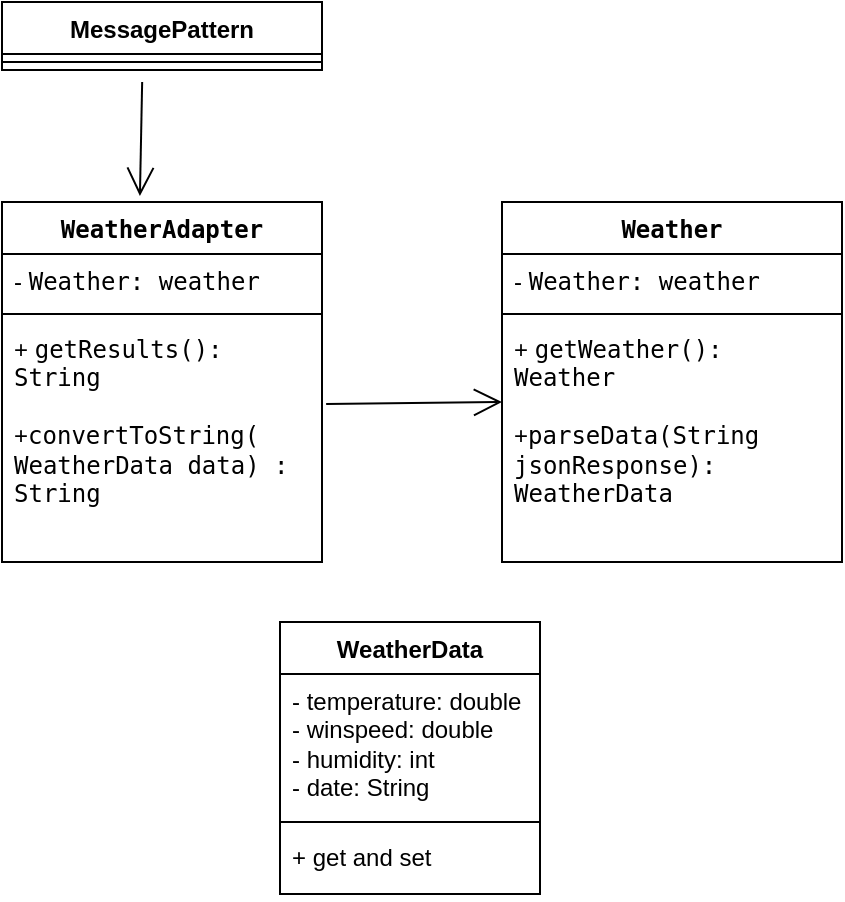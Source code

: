 <mxfile>
    <diagram name="Page-1" id="wgAyOXhD21uO2ZQ7kcxS">
        <mxGraphModel dx="1336" dy="642" grid="1" gridSize="10" guides="1" tooltips="1" connect="1" arrows="1" fold="1" page="1" pageScale="1" pageWidth="827" pageHeight="1169" background="#ffffff" math="0" shadow="0">
            <root>
                <mxCell id="0"/>
                <mxCell id="1" parent="0"/>
                <mxCell id="DDpZl7pPW4HvFg3pGDi8-1" value="&lt;code&gt;&lt;span class=&quot;hljs-title.class&quot;&gt;WeatherAdapter&lt;/span&gt;&lt;span class=&quot;&quot;&gt; &lt;/span&gt;&lt;/code&gt;" style="swimlane;fontStyle=1;align=center;verticalAlign=top;childLayout=stackLayout;horizontal=1;startSize=26;horizontalStack=0;resizeParent=1;resizeParentMax=0;resizeLast=0;collapsible=1;marginBottom=0;whiteSpace=wrap;html=1;" parent="1" vertex="1">
                    <mxGeometry x="210" y="300" width="160" height="180" as="geometry"/>
                </mxCell>
                <mxCell id="DDpZl7pPW4HvFg3pGDi8-2" value="- &lt;code&gt; Weather: weather&lt;/code&gt;" style="text;strokeColor=none;fillColor=none;align=left;verticalAlign=top;spacingLeft=4;spacingRight=4;overflow=hidden;rotatable=0;points=[[0,0.5],[1,0.5]];portConstraint=eastwest;whiteSpace=wrap;html=1;" parent="DDpZl7pPW4HvFg3pGDi8-1" vertex="1">
                    <mxGeometry y="26" width="160" height="26" as="geometry"/>
                </mxCell>
                <mxCell id="DDpZl7pPW4HvFg3pGDi8-3" value="" style="line;strokeWidth=1;fillColor=none;align=left;verticalAlign=middle;spacingTop=-1;spacingLeft=3;spacingRight=3;rotatable=0;labelPosition=right;points=[];portConstraint=eastwest;strokeColor=inherit;" parent="DDpZl7pPW4HvFg3pGDi8-1" vertex="1">
                    <mxGeometry y="52" width="160" height="8" as="geometry"/>
                </mxCell>
                <mxCell id="DDpZl7pPW4HvFg3pGDi8-4" value="&lt;div&gt;+ &lt;code&gt; &lt;span class=&quot;hljs-title.function&quot;&gt;getResults&lt;/span&gt;&lt;span class=&quot;hljs-params&quot;&gt;(): String&lt;/span&gt;&lt;/code&gt;&lt;/div&gt;&lt;div&gt;&lt;code&gt;&lt;span class=&quot;hljs-params&quot;&gt;&lt;br&gt;&lt;/span&gt;&lt;/code&gt;&lt;/div&gt;&lt;div&gt;&lt;code&gt;&lt;span class=&quot;hljs-params&quot;&gt;&lt;/span&gt;&lt;/code&gt;+&lt;code&gt;&lt;span class=&quot;hljs-title.function&quot;&gt;convertToString&lt;/span&gt;&lt;span class=&quot;hljs-params&quot;&gt;&lt;span class=&quot;hljs-params&quot;&gt;(&lt;/span&gt;&lt;span class=&quot;hljs-params&quot;&gt; WeatherData data) : String&lt;/span&gt;&lt;/span&gt;&lt;span class=&quot;&quot;&gt;&lt;/span&gt;&lt;/code&gt;&lt;/div&gt;" style="text;strokeColor=none;fillColor=none;align=left;verticalAlign=top;spacingLeft=4;spacingRight=4;overflow=hidden;rotatable=0;points=[[0,0.5],[1,0.5]];portConstraint=eastwest;whiteSpace=wrap;html=1;" parent="DDpZl7pPW4HvFg3pGDi8-1" vertex="1">
                    <mxGeometry y="60" width="160" height="120" as="geometry"/>
                </mxCell>
                <mxCell id="DDpZl7pPW4HvFg3pGDi8-5" value="&lt;code&gt;&lt;span class=&quot;hljs-title.class&quot;&gt;Weather&lt;/span&gt;&lt;span class=&quot;&quot;&gt; &lt;/span&gt;&lt;/code&gt;" style="swimlane;fontStyle=1;align=center;verticalAlign=top;childLayout=stackLayout;horizontal=1;startSize=26;horizontalStack=0;resizeParent=1;resizeParentMax=0;resizeLast=0;collapsible=1;marginBottom=0;whiteSpace=wrap;html=1;" parent="1" vertex="1">
                    <mxGeometry x="460" y="300" width="170" height="180" as="geometry"/>
                </mxCell>
                <mxCell id="DDpZl7pPW4HvFg3pGDi8-6" value="- &lt;code&gt; Weather: weather&lt;/code&gt;" style="text;strokeColor=none;fillColor=none;align=left;verticalAlign=top;spacingLeft=4;spacingRight=4;overflow=hidden;rotatable=0;points=[[0,0.5],[1,0.5]];portConstraint=eastwest;whiteSpace=wrap;html=1;" parent="DDpZl7pPW4HvFg3pGDi8-5" vertex="1">
                    <mxGeometry y="26" width="170" height="26" as="geometry"/>
                </mxCell>
                <mxCell id="DDpZl7pPW4HvFg3pGDi8-7" value="" style="line;strokeWidth=1;fillColor=none;align=left;verticalAlign=middle;spacingTop=-1;spacingLeft=3;spacingRight=3;rotatable=0;labelPosition=right;points=[];portConstraint=eastwest;strokeColor=inherit;" parent="DDpZl7pPW4HvFg3pGDi8-5" vertex="1">
                    <mxGeometry y="52" width="170" height="8" as="geometry"/>
                </mxCell>
                <mxCell id="DDpZl7pPW4HvFg3pGDi8-8" value="&lt;div&gt;+ &lt;code&gt; &lt;/code&gt;&lt;code&gt;&lt;span class=&quot;hljs-title.function&quot;&gt;getWeather&lt;/span&gt;&lt;span class=&quot;hljs-params&quot;&gt;&lt;/span&gt;&lt;/code&gt;&lt;code&gt;&lt;span class=&quot;hljs-params&quot;&gt;(): &lt;/span&gt;&lt;/code&gt;&lt;code&gt;Weather&lt;span class=&quot;&quot;&gt; &lt;/span&gt;&lt;/code&gt;&lt;/div&gt;&lt;div&gt;&lt;code&gt;&lt;span class=&quot;hljs-params&quot;&gt;&lt;br&gt;&lt;/span&gt;&lt;/code&gt;&lt;/div&gt;&lt;div&gt;&lt;code&gt;&lt;span class=&quot;hljs-params&quot;&gt;&lt;/span&gt;&lt;/code&gt;+&lt;code&gt;&lt;span class=&quot;hljs-title.function&quot;&gt;parseData&lt;/span&gt;&lt;span class=&quot;hljs-params&quot;&gt;&lt;span class=&quot;hljs-params&quot;&gt;&lt;/span&gt;&lt;/span&gt;&lt;/code&gt;&lt;code&gt;&lt;span class=&quot;hljs-params&quot;&gt;&lt;span class=&quot;hljs-params&quot;&gt;(&lt;/span&gt;&lt;/span&gt;&lt;/code&gt;&lt;code&gt;String jsonResponse): &lt;/code&gt;&lt;code&gt;WeatherData&lt;/code&gt;&lt;code&gt;&lt;span class=&quot;hljs-params&quot;&gt;&lt;/span&gt;&lt;span class=&quot;&quot;&gt;&lt;/span&gt;&lt;/code&gt;&lt;/div&gt;" style="text;strokeColor=none;fillColor=none;align=left;verticalAlign=top;spacingLeft=4;spacingRight=4;overflow=hidden;rotatable=0;points=[[0,0.5],[1,0.5]];portConstraint=eastwest;whiteSpace=wrap;html=1;" parent="DDpZl7pPW4HvFg3pGDi8-5" vertex="1">
                    <mxGeometry y="60" width="170" height="120" as="geometry"/>
                </mxCell>
                <mxCell id="DDpZl7pPW4HvFg3pGDi8-9" value="" style="endArrow=open;endFill=1;endSize=12;html=1;rounded=0;exitX=1.013;exitY=0.342;exitDx=0;exitDy=0;exitPerimeter=0;" parent="1" source="DDpZl7pPW4HvFg3pGDi8-4" edge="1">
                    <mxGeometry width="160" relative="1" as="geometry">
                        <mxPoint x="380" y="400" as="sourcePoint"/>
                        <mxPoint x="460" y="400" as="targetPoint"/>
                    </mxGeometry>
                </mxCell>
                <mxCell id="DDpZl7pPW4HvFg3pGDi8-10" value="WeatherData" style="swimlane;fontStyle=1;align=center;verticalAlign=top;childLayout=stackLayout;horizontal=1;startSize=26;horizontalStack=0;resizeParent=1;resizeParentMax=0;resizeLast=0;collapsible=1;marginBottom=0;whiteSpace=wrap;html=1;" parent="1" vertex="1">
                    <mxGeometry x="349" y="510" width="130" height="136" as="geometry"/>
                </mxCell>
                <mxCell id="DDpZl7pPW4HvFg3pGDi8-11" value="&lt;div&gt;- temperature: double&lt;/div&gt;&lt;div&gt;- winspeed: double&lt;br&gt;&lt;/div&gt;&lt;div&gt;- humidity: int&lt;br&gt;&lt;/div&gt;&lt;div&gt;- date: String&lt;br&gt;&lt;/div&gt;" style="text;strokeColor=none;fillColor=none;align=left;verticalAlign=top;spacingLeft=4;spacingRight=4;overflow=hidden;rotatable=0;points=[[0,0.5],[1,0.5]];portConstraint=eastwest;whiteSpace=wrap;html=1;" parent="DDpZl7pPW4HvFg3pGDi8-10" vertex="1">
                    <mxGeometry y="26" width="130" height="70" as="geometry"/>
                </mxCell>
                <mxCell id="DDpZl7pPW4HvFg3pGDi8-12" value="" style="line;strokeWidth=1;fillColor=none;align=left;verticalAlign=middle;spacingTop=-1;spacingLeft=3;spacingRight=3;rotatable=0;labelPosition=right;points=[];portConstraint=eastwest;strokeColor=inherit;" parent="DDpZl7pPW4HvFg3pGDi8-10" vertex="1">
                    <mxGeometry y="96" width="130" height="8" as="geometry"/>
                </mxCell>
                <mxCell id="DDpZl7pPW4HvFg3pGDi8-13" value="+ get and set" style="text;strokeColor=none;fillColor=none;align=left;verticalAlign=top;spacingLeft=4;spacingRight=4;overflow=hidden;rotatable=0;points=[[0,0.5],[1,0.5]];portConstraint=eastwest;whiteSpace=wrap;html=1;" parent="DDpZl7pPW4HvFg3pGDi8-10" vertex="1">
                    <mxGeometry y="104" width="130" height="32" as="geometry"/>
                </mxCell>
                <mxCell id="DDpZl7pPW4HvFg3pGDi8-14" value="MessagePattern" style="swimlane;fontStyle=1;align=center;verticalAlign=top;childLayout=stackLayout;horizontal=1;startSize=26;horizontalStack=0;resizeParent=1;resizeParentMax=0;resizeLast=0;collapsible=1;marginBottom=0;whiteSpace=wrap;html=1;" parent="1" vertex="1">
                    <mxGeometry x="210" y="200" width="160" height="34" as="geometry"/>
                </mxCell>
                <mxCell id="DDpZl7pPW4HvFg3pGDi8-16" value="" style="line;strokeWidth=1;fillColor=none;align=left;verticalAlign=middle;spacingTop=-1;spacingLeft=3;spacingRight=3;rotatable=0;labelPosition=right;points=[];portConstraint=eastwest;strokeColor=inherit;" parent="DDpZl7pPW4HvFg3pGDi8-14" vertex="1">
                    <mxGeometry y="26" width="160" height="8" as="geometry"/>
                </mxCell>
                <mxCell id="DDpZl7pPW4HvFg3pGDi8-18" value="" style="endArrow=open;endFill=1;endSize=12;html=1;rounded=0;exitX=0.438;exitY=1.75;exitDx=0;exitDy=0;exitPerimeter=0;entryX=0.431;entryY=-0.017;entryDx=0;entryDy=0;entryPerimeter=0;" parent="1" source="DDpZl7pPW4HvFg3pGDi8-16" target="DDpZl7pPW4HvFg3pGDi8-1" edge="1">
                    <mxGeometry width="160" relative="1" as="geometry">
                        <mxPoint x="200" y="200" as="sourcePoint"/>
                        <mxPoint x="260" y="290" as="targetPoint"/>
                    </mxGeometry>
                </mxCell>
            </root>
        </mxGraphModel>
    </diagram>
</mxfile>